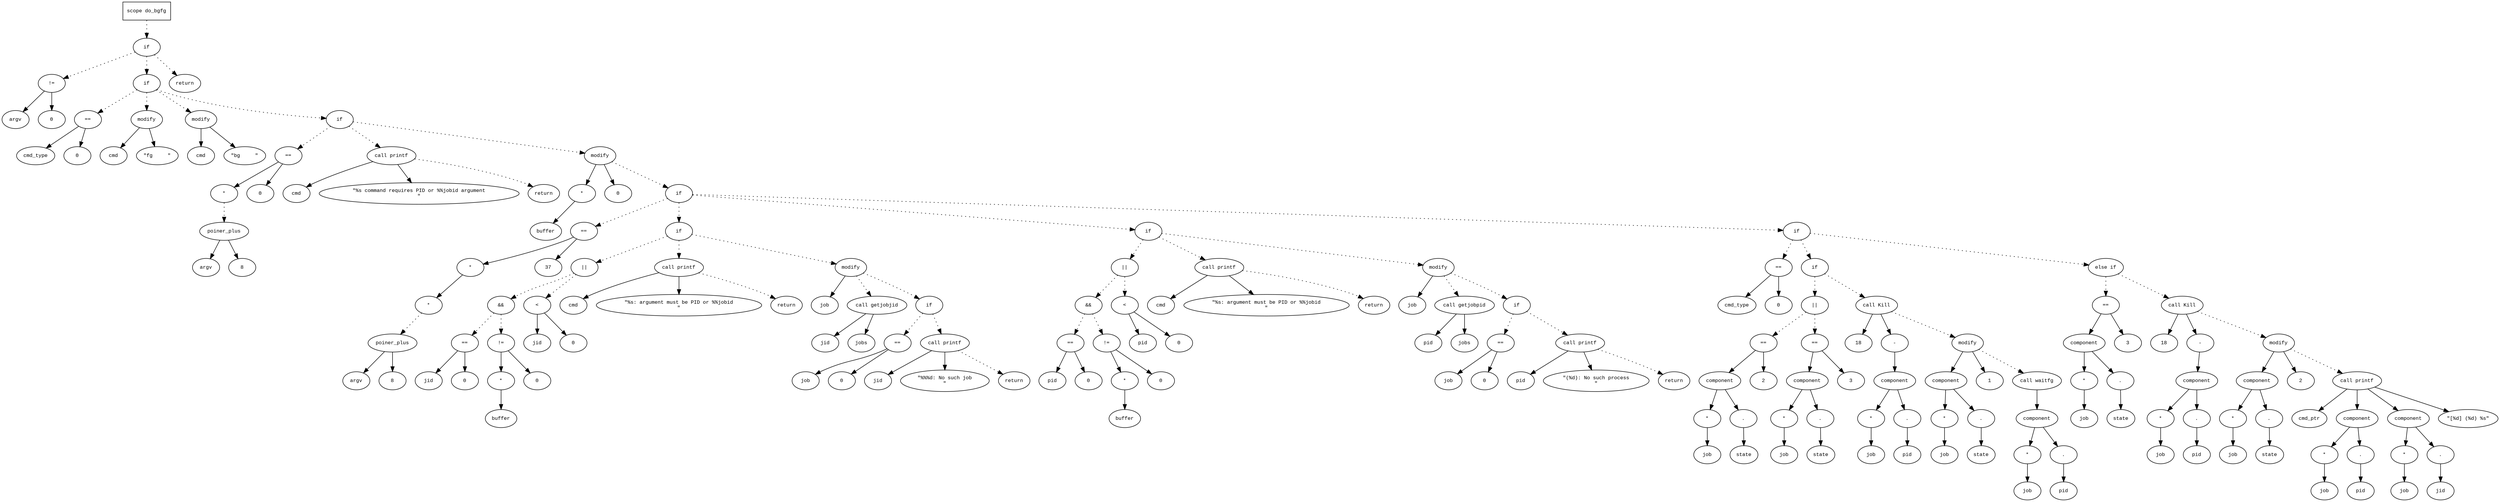 digraph AST {
  graph [fontname="Times New Roman",fontsize=10];
  node  [fontname="Courier New",fontsize=10];
  edge  [fontname="Times New Roman",fontsize=10];

  node1 [label="scope do_bgfg",shape=box];
  node2 [label="if",shape=ellipse];
  node1 -> node2 [style=dotted];
  node3 [label="!=",shape=ellipse];
  node4 [label="argv",shape=ellipse];
  node3 -> node4;
  node5 [label="0",shape=ellipse];
  node3 -> node5;
  node2 -> node3 [style=dotted];
  node6 [label="if",shape=ellipse];
  node2 -> node6 [style=dotted];
  node7 [label="==",shape=ellipse];
  node8 [label="cmd_type",shape=ellipse];
  node7 -> node8;
  node9 [label="0",shape=ellipse];
  node7 -> node9;
  node6 -> node7 [style=dotted];
  node10 [label="modify",shape=ellipse];
  node11 [label="cmd",shape=ellipse];
  node10 -> node11;
  node12 [label="\"fg     \"",shape=ellipse];
  node10 -> node12;
  node6 -> node10 [style=dotted];
  node13 [label="modify",shape=ellipse];
  node14 [label="cmd",shape=ellipse];
  node13 -> node14;
  node15 [label="\"bg     \"",shape=ellipse];
  node13 -> node15;
  node6 -> node13 [style=dotted];
  node16 [label="if",shape=ellipse];
  node6 -> node16 [style=dotted];
  node17 [label="==",shape=ellipse];
  node18 [label="*",shape=ellipse];
  node19 [label="poiner_plus",shape=ellipse];
  node20 [label="argv",shape=ellipse];
  node19 -> node20;
  node21 [label="8",shape=ellipse];
  node19 -> node21;
  node18 -> node19 [style=dotted];
  node17 -> node18;
  node22 [label="0",shape=ellipse];
  node17 -> node22;
  node16 -> node17 [style=dotted];
  node23 [label="call printf",shape=ellipse];
  node24 [label="cmd",shape=ellipse];
  node23 -> node24;
  node25 [label="\"%s command requires PID or %%jobid argument
\"",shape=ellipse];
  node23 -> node25;
  node16 -> node23 [style=dotted];
  node26 [label="return",shape=ellipse];
  node23 -> node26 [style=dotted];
  node27 [label="modify",shape=ellipse];
  node28 [label="*",shape=ellipse];
  node29 [label="buffer",shape=ellipse];
  node28 -> node29;
  node27 -> node28;
  node30 [label="0",shape=ellipse];
  node27 -> node30;
  node16 -> node27 [style=dotted];
  node31 [label="if",shape=ellipse];
  node27 -> node31 [style=dotted];
  node32 [label="==",shape=ellipse];
  node33 [label="*",shape=ellipse];
  node34 [label="*",shape=ellipse];
  node35 [label="poiner_plus",shape=ellipse];
  node36 [label="argv",shape=ellipse];
  node35 -> node36;
  node37 [label="8",shape=ellipse];
  node35 -> node37;
  node34 -> node35 [style=dotted];
  node33 -> node34;
  node32 -> node33;
  node38 [label="37",shape=ellipse];
  node32 -> node38;
  node31 -> node32 [style=dotted];
  node39 [label="if",shape=ellipse];
  node31 -> node39 [style=dotted];
  node40 [label="||",shape=ellipse];
  node41 [label="&&",shape=ellipse];
  node42 [label="==",shape=ellipse];
  node43 [label="jid",shape=ellipse];
  node42 -> node43;
  node44 [label="0",shape=ellipse];
  node42 -> node44;
  node41 -> node42 [style=dotted];
  node45 [label="!=",shape=ellipse];
  node46 [label="*",shape=ellipse];
  node47 [label="buffer",shape=ellipse];
  node46 -> node47;
  node45 -> node46;
  node48 [label="0",shape=ellipse];
  node45 -> node48;
  node41 -> node45 [style=dotted];
  node40 -> node41 [style=dotted];
  node49 [label="<",shape=ellipse];
  node50 [label="jid",shape=ellipse];
  node49 -> node50;
  node51 [label="0",shape=ellipse];
  node49 -> node51;
  node40 -> node49 [style=dotted];
  node39 -> node40 [style=dotted];
  node52 [label="call printf",shape=ellipse];
  node53 [label="cmd",shape=ellipse];
  node52 -> node53;
  node54 [label="\"%s: argument must be PID or %%jobid
\"",shape=ellipse];
  node52 -> node54;
  node39 -> node52 [style=dotted];
  node55 [label="return",shape=ellipse];
  node52 -> node55 [style=dotted];
  node56 [label="modify",shape=ellipse];
  node57 [label="job",shape=ellipse];
  node56 -> node57;
  node58 [label="call getjobjid",shape=ellipse];
  node59 [label="jid",shape=ellipse];
  node58 -> node59;
  node60 [label="jobs",shape=ellipse];
  node58 -> node60;
  node56 -> node58 [style=dotted];
  node39 -> node56 [style=dotted];
  node61 [label="if",shape=ellipse];
  node56 -> node61 [style=dotted];
  node62 [label="==",shape=ellipse];
  node63 [label="job",shape=ellipse];
  node62 -> node63;
  node64 [label="0",shape=ellipse];
  node62 -> node64;
  node61 -> node62 [style=dotted];
  node65 [label="call printf",shape=ellipse];
  node66 [label="jid",shape=ellipse];
  node65 -> node66;
  node67 [label="\"%%%d: No such job
\"",shape=ellipse];
  node65 -> node67;
  node61 -> node65 [style=dotted];
  node68 [label="return",shape=ellipse];
  node65 -> node68 [style=dotted];
  node69 [label="if",shape=ellipse];
  node31 -> node69 [style=dotted];
  node70 [label="||",shape=ellipse];
  node71 [label="&&",shape=ellipse];
  node72 [label="==",shape=ellipse];
  node73 [label="pid",shape=ellipse];
  node72 -> node73;
  node74 [label="0",shape=ellipse];
  node72 -> node74;
  node71 -> node72 [style=dotted];
  node75 [label="!=",shape=ellipse];
  node76 [label="*",shape=ellipse];
  node77 [label="buffer",shape=ellipse];
  node76 -> node77;
  node75 -> node76;
  node78 [label="0",shape=ellipse];
  node75 -> node78;
  node71 -> node75 [style=dotted];
  node70 -> node71 [style=dotted];
  node79 [label="<",shape=ellipse];
  node80 [label="pid",shape=ellipse];
  node79 -> node80;
  node81 [label="0",shape=ellipse];
  node79 -> node81;
  node70 -> node79 [style=dotted];
  node69 -> node70 [style=dotted];
  node82 [label="call printf",shape=ellipse];
  node83 [label="cmd",shape=ellipse];
  node82 -> node83;
  node84 [label="\"%s: argument must be PID or %%jobid
\"",shape=ellipse];
  node82 -> node84;
  node69 -> node82 [style=dotted];
  node85 [label="return",shape=ellipse];
  node82 -> node85 [style=dotted];
  node86 [label="modify",shape=ellipse];
  node87 [label="job",shape=ellipse];
  node86 -> node87;
  node88 [label="call getjobpid",shape=ellipse];
  node89 [label="pid",shape=ellipse];
  node88 -> node89;
  node90 [label="jobs",shape=ellipse];
  node88 -> node90;
  node86 -> node88 [style=dotted];
  node69 -> node86 [style=dotted];
  node91 [label="if",shape=ellipse];
  node86 -> node91 [style=dotted];
  node92 [label="==",shape=ellipse];
  node93 [label="job",shape=ellipse];
  node92 -> node93;
  node94 [label="0",shape=ellipse];
  node92 -> node94;
  node91 -> node92 [style=dotted];
  node95 [label="call printf",shape=ellipse];
  node96 [label="pid",shape=ellipse];
  node95 -> node96;
  node97 [label="\"(%d): No such process
\"",shape=ellipse];
  node95 -> node97;
  node91 -> node95 [style=dotted];
  node98 [label="return",shape=ellipse];
  node95 -> node98 [style=dotted];
  node99 [label="if",shape=ellipse];
  node31 -> node99 [style=dotted];
  node100 [label="==",shape=ellipse];
  node101 [label="cmd_type",shape=ellipse];
  node100 -> node101;
  node102 [label="0",shape=ellipse];
  node100 -> node102;
  node99 -> node100 [style=dotted];
  node103 [label="if",shape=ellipse];
  node99 -> node103 [style=dotted];
  node104 [label="||",shape=ellipse];
  node105 [label="==",shape=ellipse];
  node106 [label="component",shape=ellipse];
  node105 -> node106;
  node107 [label="*",shape=ellipse];
  node108 [label="job",shape=ellipse];
  node107 -> node108;
  node106 -> node107;
  node109 [label=".",shape=ellipse];
  node106 -> node109;
  node110 [label="state",shape=ellipse];
  node109 -> node110;
  node111 [label="2",shape=ellipse];
  node105 -> node111;
  node104 -> node105 [style=dotted];
  node112 [label="==",shape=ellipse];
  node113 [label="component",shape=ellipse];
  node112 -> node113;
  node114 [label="*",shape=ellipse];
  node115 [label="job",shape=ellipse];
  node114 -> node115;
  node113 -> node114;
  node116 [label=".",shape=ellipse];
  node113 -> node116;
  node117 [label="state",shape=ellipse];
  node116 -> node117;
  node118 [label="3",shape=ellipse];
  node112 -> node118;
  node104 -> node112 [style=dotted];
  node103 -> node104 [style=dotted];
  node119 [label="call Kill",shape=ellipse];
  node120 [label="18",shape=ellipse];
  node119 -> node120;
  node121 [label="-",shape=ellipse];
  node122 [label="component",shape=ellipse];
  node121 -> node122;
  node123 [label="*",shape=ellipse];
  node124 [label="job",shape=ellipse];
  node123 -> node124;
  node122 -> node123;
  node125 [label=".",shape=ellipse];
  node122 -> node125;
  node126 [label="pid",shape=ellipse];
  node125 -> node126;
  node119 -> node121;
  node103 -> node119 [style=dotted];
  node127 [label="modify",shape=ellipse];
  node128 [label="component",shape=ellipse];
  node127 -> node128;
  node129 [label="*",shape=ellipse];
  node130 [label="job",shape=ellipse];
  node129 -> node130;
  node128 -> node129;
  node131 [label=".",shape=ellipse];
  node128 -> node131;
  node132 [label="state",shape=ellipse];
  node131 -> node132;
  node133 [label="1",shape=ellipse];
  node127 -> node133;
  node119 -> node127 [style=dotted];
  node134 [label="call waitfg",shape=ellipse];
  node135 [label="component",shape=ellipse];
  node134 -> node135;
  node136 [label="*",shape=ellipse];
  node137 [label="job",shape=ellipse];
  node136 -> node137;
  node135 -> node136;
  node138 [label=".",shape=ellipse];
  node135 -> node138;
  node139 [label="pid",shape=ellipse];
  node138 -> node139;
  node127 -> node134 [style=dotted];
  node140 [label="else if",shape=ellipse];
  node99 -> node140 [style=dotted];
  node141 [label="==",shape=ellipse];
  node142 [label="component",shape=ellipse];
  node141 -> node142;
  node143 [label="*",shape=ellipse];
  node144 [label="job",shape=ellipse];
  node143 -> node144;
  node142 -> node143;
  node145 [label=".",shape=ellipse];
  node142 -> node145;
  node146 [label="state",shape=ellipse];
  node145 -> node146;
  node147 [label="3",shape=ellipse];
  node141 -> node147;
  node140 -> node141 [style=dotted];
  node148 [label="call Kill",shape=ellipse];
  node149 [label="18",shape=ellipse];
  node148 -> node149;
  node150 [label="-",shape=ellipse];
  node151 [label="component",shape=ellipse];
  node150 -> node151;
  node152 [label="*",shape=ellipse];
  node153 [label="job",shape=ellipse];
  node152 -> node153;
  node151 -> node152;
  node154 [label=".",shape=ellipse];
  node151 -> node154;
  node155 [label="pid",shape=ellipse];
  node154 -> node155;
  node148 -> node150;
  node140 -> node148 [style=dotted];
  node156 [label="modify",shape=ellipse];
  node157 [label="component",shape=ellipse];
  node156 -> node157;
  node158 [label="*",shape=ellipse];
  node159 [label="job",shape=ellipse];
  node158 -> node159;
  node157 -> node158;
  node160 [label=".",shape=ellipse];
  node157 -> node160;
  node161 [label="state",shape=ellipse];
  node160 -> node161;
  node162 [label="2",shape=ellipse];
  node156 -> node162;
  node148 -> node156 [style=dotted];
  node163 [label="call printf",shape=ellipse];
  node164 [label="cmd_ptr",shape=ellipse];
  node163 -> node164;
  node165 [label="component",shape=ellipse];
  node163 -> node165;
  node166 [label="*",shape=ellipse];
  node167 [label="job",shape=ellipse];
  node166 -> node167;
  node165 -> node166;
  node168 [label=".",shape=ellipse];
  node165 -> node168;
  node169 [label="pid",shape=ellipse];
  node168 -> node169;
  node170 [label="component",shape=ellipse];
  node163 -> node170;
  node171 [label="*",shape=ellipse];
  node172 [label="job",shape=ellipse];
  node171 -> node172;
  node170 -> node171;
  node173 [label=".",shape=ellipse];
  node170 -> node173;
  node174 [label="jid",shape=ellipse];
  node173 -> node174;
  node175 [label="\"[%d] (%d) %s\"",shape=ellipse];
  node163 -> node175;
  node156 -> node163 [style=dotted];
  node176 [label="return",shape=ellipse];
  node2 -> node176 [style=dotted];
} 